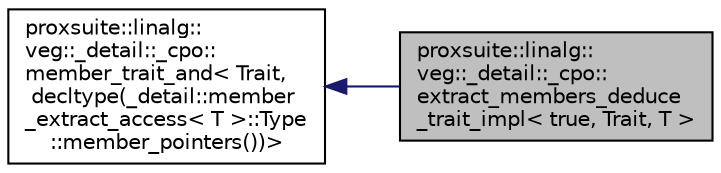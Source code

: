 digraph "proxsuite::linalg::veg::_detail::_cpo::extract_members_deduce_trait_impl&lt; true, Trait, T &gt;"
{
 // LATEX_PDF_SIZE
  bgcolor="transparent";
  edge [fontname="Helvetica",fontsize="10",labelfontname="Helvetica",labelfontsize="10"];
  node [fontname="Helvetica",fontsize="10",shape=record];
  rankdir="LR";
  Node1 [label="proxsuite::linalg::\lveg::_detail::_cpo::\lextract_members_deduce\l_trait_impl\< true, Trait, T \>",height=0.2,width=0.4,color="black", fillcolor="grey75", style="filled", fontcolor="black",tooltip=" "];
  Node2 -> Node1 [dir="back",color="midnightblue",fontsize="10",style="solid",fontname="Helvetica"];
  Node2 [label="proxsuite::linalg::\lveg::_detail::_cpo::\lmember_trait_and\< Trait,\l decltype(_detail::member\l_extract_access\< T \>::Type\l::member_pointers())\>",height=0.2,width=0.4,color="black",URL="$structproxsuite_1_1linalg_1_1veg_1_1__detail_1_1__cpo_1_1member__trait__and.html",tooltip=" "];
}
